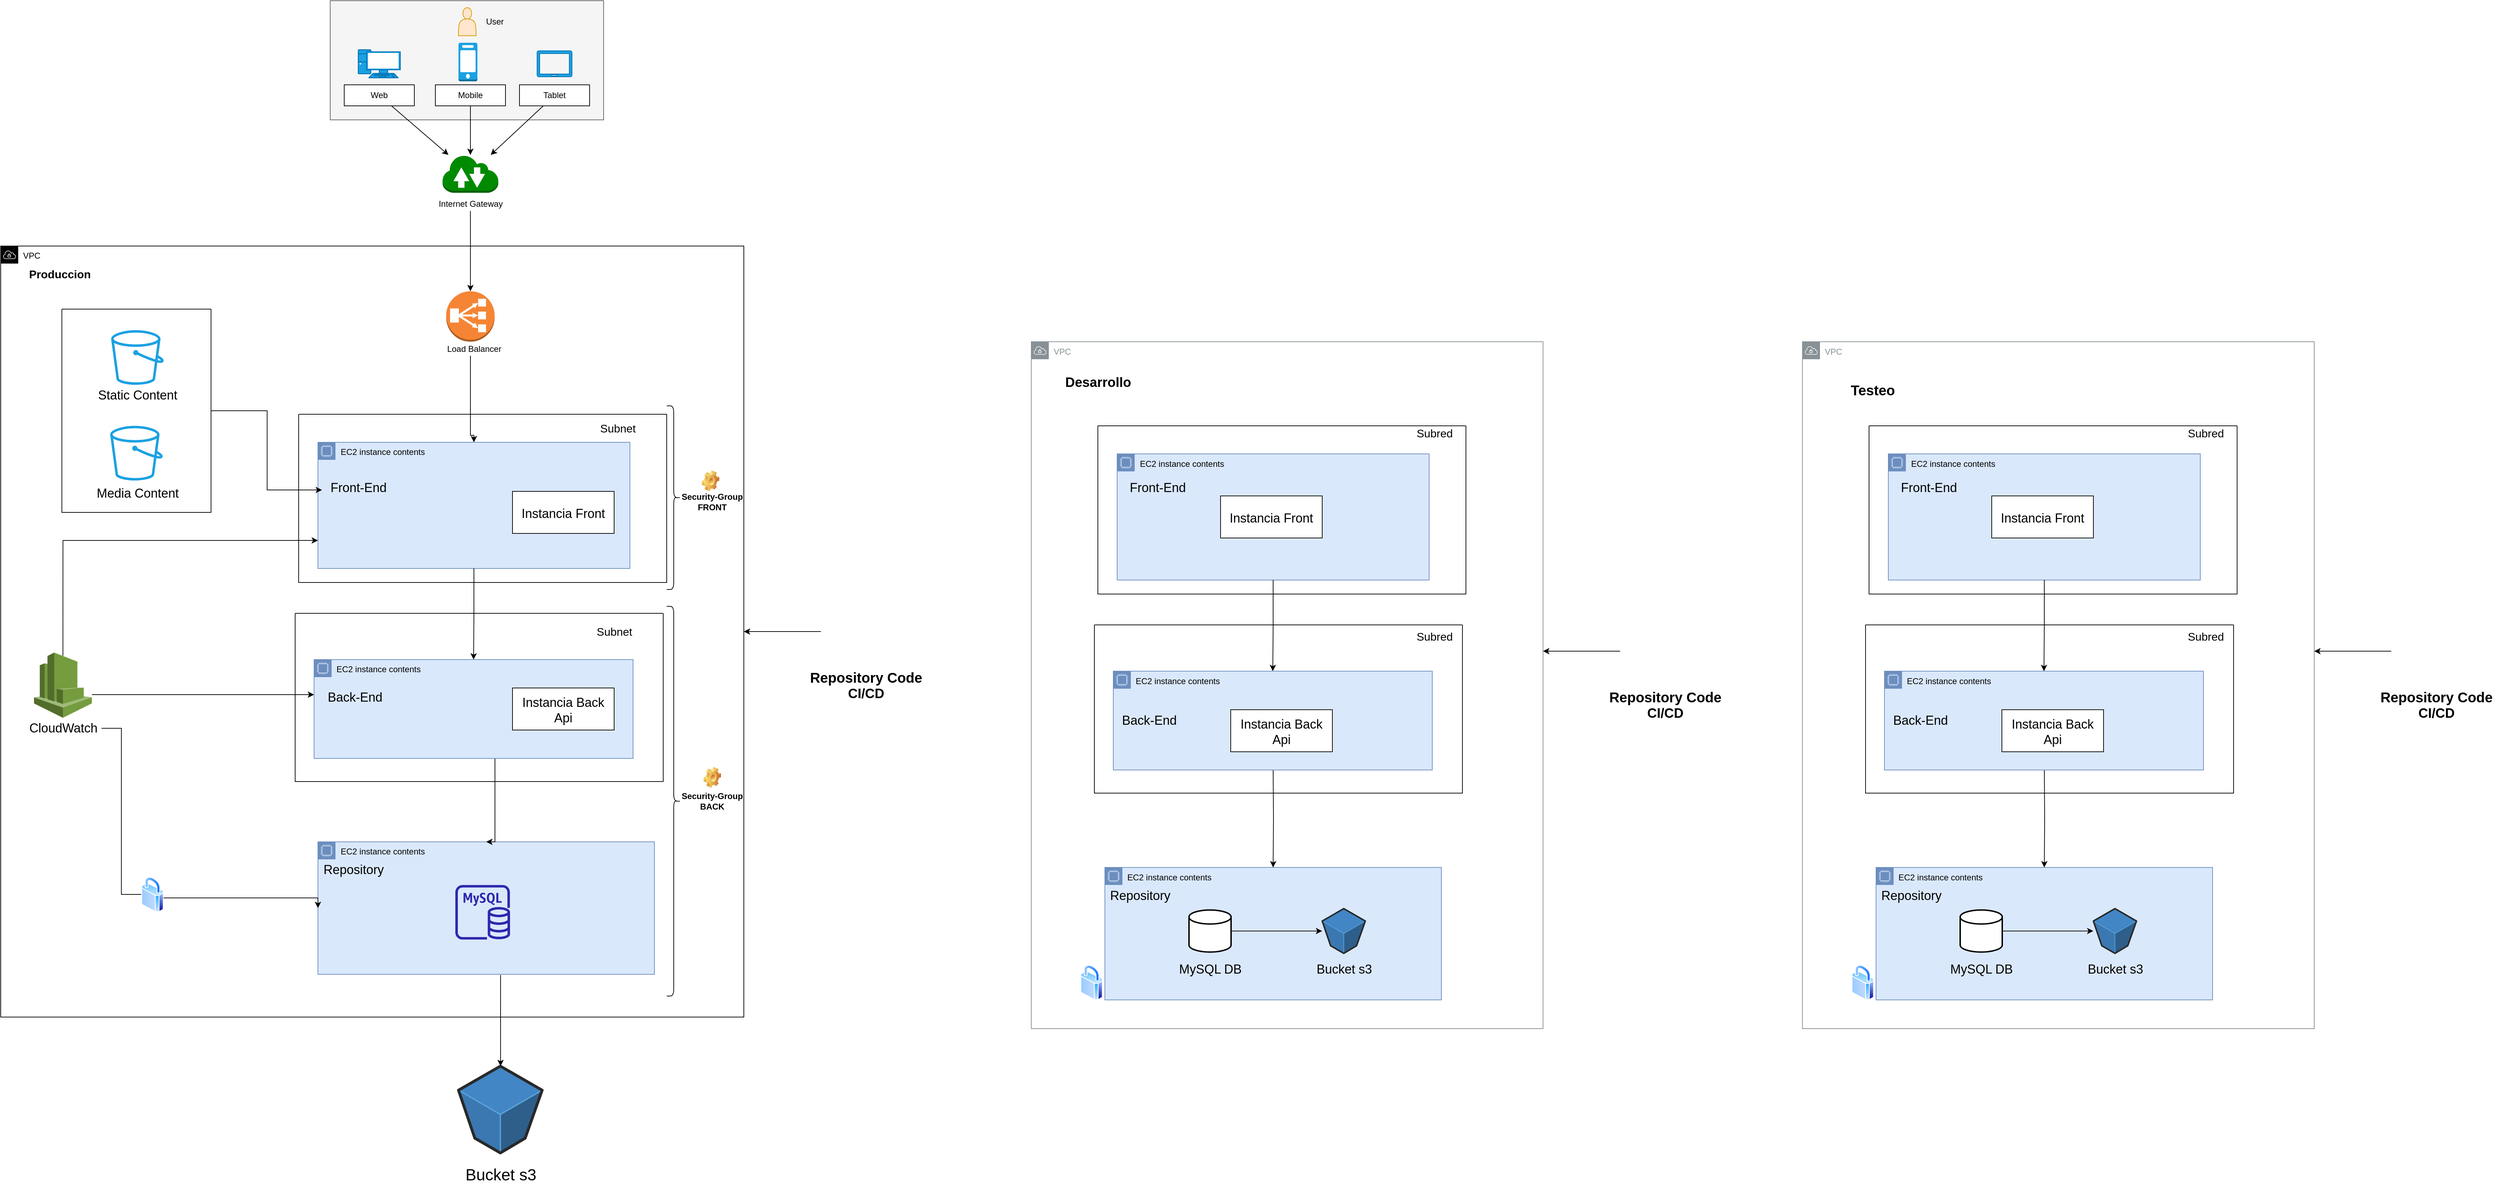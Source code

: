 <mxfile version="18.1.1" type="device"><diagram id="UMDUyTM1hXK-uZXv1CYx" name="Page-1"><mxGraphModel dx="2281" dy="804" grid="1" gridSize="10" guides="1" tooltips="1" connect="1" arrows="1" fold="1" page="1" pageScale="1" pageWidth="827" pageHeight="1169" math="0" shadow="0"><root><mxCell id="0"/><mxCell id="1" parent="0"/><mxCell id="gMfhdc9XdtA4uhGYPUgs-54" value="VPC" style="sketch=0;outlineConnect=0;html=1;whiteSpace=wrap;fontSize=12;fontStyle=0;shape=mxgraph.aws4.group;grIcon=mxgraph.aws4.group_vpc;verticalAlign=top;align=left;spacingLeft=30;dashed=0;" parent="1" vertex="1"><mxGeometry x="-420" y="380" width="1060" height="1100" as="geometry"/></mxCell><mxCell id="gMfhdc9XdtA4uhGYPUgs-1" value="" style="rounded=0;whiteSpace=wrap;html=1;fillColor=#f5f5f5;fontColor=#333333;strokeColor=#666666;" parent="1" vertex="1"><mxGeometry x="50" y="30" width="390" height="170" as="geometry"/></mxCell><mxCell id="gMfhdc9XdtA4uhGYPUgs-2" value="User" style="text;html=1;strokeColor=none;fillColor=none;align=center;verticalAlign=middle;whiteSpace=wrap;rounded=0;" parent="1" vertex="1"><mxGeometry x="255" y="45" width="60" height="30" as="geometry"/></mxCell><mxCell id="gMfhdc9XdtA4uhGYPUgs-3" value="Web" style="rounded=0;whiteSpace=wrap;html=1;" parent="1" vertex="1"><mxGeometry x="70" y="150" width="100" height="30" as="geometry"/></mxCell><mxCell id="gMfhdc9XdtA4uhGYPUgs-4" value="Mobile" style="rounded=0;whiteSpace=wrap;html=1;" parent="1" vertex="1"><mxGeometry x="200" y="150" width="100" height="30" as="geometry"/></mxCell><mxCell id="gMfhdc9XdtA4uhGYPUgs-5" value="Tablet" style="rounded=0;whiteSpace=wrap;html=1;" parent="1" vertex="1"><mxGeometry x="320" y="150" width="100" height="30" as="geometry"/></mxCell><mxCell id="gMfhdc9XdtA4uhGYPUgs-7" value="" style="outlineConnect=0;dashed=0;verticalLabelPosition=bottom;verticalAlign=top;align=center;html=1;shape=mxgraph.aws3.internet_2;fillColor=#008a00;strokeColor=#005700;fontColor=#ffffff;" parent="1" vertex="1"><mxGeometry x="210.25" y="250" width="79.5" height="54" as="geometry"/></mxCell><mxCell id="gMfhdc9XdtA4uhGYPUgs-8" value="" style="endArrow=classic;html=1;rounded=0;" parent="1" source="gMfhdc9XdtA4uhGYPUgs-3" target="gMfhdc9XdtA4uhGYPUgs-7" edge="1"><mxGeometry width="50" height="50" relative="1" as="geometry"><mxPoint x="180" y="250" as="sourcePoint"/><mxPoint x="230" y="200" as="targetPoint"/></mxGeometry></mxCell><mxCell id="gMfhdc9XdtA4uhGYPUgs-9" value="" style="endArrow=classic;html=1;rounded=0;" parent="1" source="gMfhdc9XdtA4uhGYPUgs-4" target="gMfhdc9XdtA4uhGYPUgs-7" edge="1"><mxGeometry width="50" height="50" relative="1" as="geometry"><mxPoint x="230.001" y="210" as="sourcePoint"/><mxPoint x="311.251" y="280" as="targetPoint"/></mxGeometry></mxCell><mxCell id="gMfhdc9XdtA4uhGYPUgs-10" value="" style="endArrow=classic;html=1;rounded=0;" parent="1" source="gMfhdc9XdtA4uhGYPUgs-5" target="gMfhdc9XdtA4uhGYPUgs-7" edge="1"><mxGeometry width="50" height="50" relative="1" as="geometry"><mxPoint x="329.371" y="210" as="sourcePoint"/><mxPoint x="410.621" y="280" as="targetPoint"/></mxGeometry></mxCell><mxCell id="gMfhdc9XdtA4uhGYPUgs-55" style="edgeStyle=orthogonalEdgeStyle;rounded=0;orthogonalLoop=1;jettySize=auto;html=1;fontSize=18;" parent="1" source="gMfhdc9XdtA4uhGYPUgs-11" target="gMfhdc9XdtA4uhGYPUgs-12" edge="1"><mxGeometry relative="1" as="geometry"/></mxCell><mxCell id="gMfhdc9XdtA4uhGYPUgs-11" value="Internet Gateway" style="text;html=1;align=center;verticalAlign=middle;resizable=0;points=[];autosize=1;strokeColor=none;fillColor=none;" parent="1" vertex="1"><mxGeometry x="195" y="310" width="110" height="20" as="geometry"/></mxCell><mxCell id="gMfhdc9XdtA4uhGYPUgs-12" value="" style="outlineConnect=0;dashed=0;verticalLabelPosition=bottom;verticalAlign=top;align=center;html=1;shape=mxgraph.aws3.classic_load_balancer;fillColor=#F58534;gradientColor=none;" parent="1" vertex="1"><mxGeometry x="215.5" y="444.5" width="69" height="72" as="geometry"/></mxCell><mxCell id="gMfhdc9XdtA4uhGYPUgs-13" value="" style="shape=actor;whiteSpace=wrap;html=1;fillColor=#ffe6cc;strokeColor=#d79b00;" parent="1" vertex="1"><mxGeometry x="233" y="40" width="25" height="40" as="geometry"/></mxCell><mxCell id="gMfhdc9XdtA4uhGYPUgs-24" style="edgeStyle=orthogonalEdgeStyle;rounded=0;orthogonalLoop=1;jettySize=auto;html=1;fontSize=18;entryX=0.5;entryY=0;entryDx=0;entryDy=0;" parent="1" source="gMfhdc9XdtA4uhGYPUgs-14" target="gMfhdc9XdtA4uhGYPUgs-18" edge="1"><mxGeometry relative="1" as="geometry"><mxPoint x="255" y="590" as="targetPoint"/><Array as="points"><mxPoint x="250" y="650"/><mxPoint x="255" y="650"/></Array></mxGeometry></mxCell><mxCell id="gMfhdc9XdtA4uhGYPUgs-14" value="Load Balancer" style="text;html=1;align=center;verticalAlign=middle;resizable=0;points=[];autosize=1;strokeColor=none;fillColor=none;" parent="1" vertex="1"><mxGeometry x="205" y="516.5" width="100" height="20" as="geometry"/></mxCell><mxCell id="gMfhdc9XdtA4uhGYPUgs-17" value="&lt;b&gt;&lt;font style=&quot;font-size: 16px&quot;&gt;Produccion&lt;/font&gt;&lt;/b&gt;" style="text;html=1;align=center;verticalAlign=middle;resizable=0;points=[];autosize=1;strokeColor=none;fillColor=none;" parent="1" vertex="1"><mxGeometry x="-386.25" y="410" width="100" height="20" as="geometry"/></mxCell><mxCell id="gMfhdc9XdtA4uhGYPUgs-18" value="EC2 instance contents" style="points=[[0,0],[0.25,0],[0.5,0],[0.75,0],[1,0],[1,0.25],[1,0.5],[1,0.75],[1,1],[0.75,1],[0.5,1],[0.25,1],[0,1],[0,0.75],[0,0.5],[0,0.25]];outlineConnect=0;html=1;whiteSpace=wrap;fontSize=12;fontStyle=0;container=1;pointerEvents=0;collapsible=0;recursiveResize=0;shape=mxgraph.aws4.group;grIcon=mxgraph.aws4.group_ec2_instance_contents;strokeColor=#6c8ebf;fillColor=#dae8fc;verticalAlign=top;align=left;spacingLeft=30;dashed=0;" parent="1" vertex="1"><mxGeometry x="32.5" y="660" width="445" height="180" as="geometry"/></mxCell><mxCell id="gMfhdc9XdtA4uhGYPUgs-22" value="&#10;Instancia Front&#10;" style="fontStyle=0;fontSize=18;" parent="gMfhdc9XdtA4uhGYPUgs-18" vertex="1"><mxGeometry x="277.5" y="70" width="145" height="60" as="geometry"/></mxCell><mxCell id="gMfhdc9XdtA4uhGYPUgs-38" value="Front-End" style="text;html=1;align=center;verticalAlign=middle;resizable=0;points=[];autosize=1;strokeColor=none;fillColor=none;fontSize=18;" parent="gMfhdc9XdtA4uhGYPUgs-18" vertex="1"><mxGeometry x="7.5" y="50" width="100" height="30" as="geometry"/></mxCell><mxCell id="gMfhdc9XdtA4uhGYPUgs-27" style="edgeStyle=orthogonalEdgeStyle;rounded=0;orthogonalLoop=1;jettySize=auto;html=1;fontSize=18;entryX=0.5;entryY=0;entryDx=0;entryDy=0;" parent="1" source="gMfhdc9XdtA4uhGYPUgs-18" target="gMfhdc9XdtA4uhGYPUgs-25" edge="1"><mxGeometry relative="1" as="geometry"><mxPoint x="255" y="910" as="targetPoint"/></mxGeometry></mxCell><mxCell id="gMfhdc9XdtA4uhGYPUgs-30" value="EC2 instance contents" style="points=[[0,0],[0.25,0],[0.5,0],[0.75,0],[1,0],[1,0.25],[1,0.5],[1,0.75],[1,1],[0.75,1],[0.5,1],[0.25,1],[0,1],[0,0.75],[0,0.5],[0,0.25]];outlineConnect=0;html=1;whiteSpace=wrap;fontSize=12;fontStyle=0;container=1;pointerEvents=0;collapsible=0;recursiveResize=0;shape=mxgraph.aws4.group;grIcon=mxgraph.aws4.group_ec2_instance_contents;strokeColor=#6c8ebf;fillColor=#dae8fc;verticalAlign=top;align=left;spacingLeft=30;dashed=0;" parent="1" vertex="1"><mxGeometry x="32.5" y="1230" width="480" height="189" as="geometry"/></mxCell><mxCell id="gMfhdc9XdtA4uhGYPUgs-40" value="Repository" style="text;html=1;align=center;verticalAlign=middle;resizable=0;points=[];autosize=1;strokeColor=none;fillColor=none;fontSize=18;" parent="gMfhdc9XdtA4uhGYPUgs-30" vertex="1"><mxGeometry y="25" width="100" height="30" as="geometry"/></mxCell><mxCell id="DME5UHUphvi-n3O1zj-C-13" value="" style="sketch=0;outlineConnect=0;fontColor=#232F3E;gradientColor=none;fillColor=#2E27AD;strokeColor=none;dashed=0;verticalLabelPosition=bottom;verticalAlign=top;align=center;html=1;fontSize=12;fontStyle=0;aspect=fixed;pointerEvents=1;shape=mxgraph.aws4.rds_mysql_instance;" parent="gMfhdc9XdtA4uhGYPUgs-30" vertex="1"><mxGeometry x="196" y="61.5" width="78" height="78" as="geometry"/></mxCell><mxCell id="gMfhdc9XdtA4uhGYPUgs-35" style="edgeStyle=orthogonalEdgeStyle;rounded=0;orthogonalLoop=1;jettySize=auto;html=1;fontSize=18;entryX=0.5;entryY=0;entryDx=0;entryDy=0;" parent="1" target="gMfhdc9XdtA4uhGYPUgs-30" edge="1"><mxGeometry relative="1" as="geometry"><mxPoint x="255" y="1110" as="sourcePoint"/><Array as="points"><mxPoint x="285" y="1110"/></Array></mxGeometry></mxCell><mxCell id="gMfhdc9XdtA4uhGYPUgs-48" style="edgeStyle=orthogonalEdgeStyle;rounded=0;orthogonalLoop=1;jettySize=auto;html=1;fontSize=18;exitX=0.5;exitY=0.05;exitDx=0;exitDy=0;exitPerimeter=0;" parent="1" source="gMfhdc9XdtA4uhGYPUgs-36" target="gMfhdc9XdtA4uhGYPUgs-18" edge="1"><mxGeometry relative="1" as="geometry"><Array as="points"><mxPoint x="-331" y="800"/></Array></mxGeometry></mxCell><mxCell id="gMfhdc9XdtA4uhGYPUgs-49" style="edgeStyle=orthogonalEdgeStyle;rounded=0;orthogonalLoop=1;jettySize=auto;html=1;fontSize=18;" parent="1" source="gMfhdc9XdtA4uhGYPUgs-36" target="gMfhdc9XdtA4uhGYPUgs-25" edge="1"><mxGeometry relative="1" as="geometry"><Array as="points"><mxPoint x="-50" y="1020"/><mxPoint x="-50" y="1020"/></Array></mxGeometry></mxCell><mxCell id="gMfhdc9XdtA4uhGYPUgs-36" value="" style="outlineConnect=0;dashed=0;verticalLabelPosition=bottom;verticalAlign=top;align=center;html=1;shape=mxgraph.aws3.cloudwatch;fillColor=#759C3E;gradientColor=none;fontSize=18;" parent="1" vertex="1"><mxGeometry x="-372.5" y="960" width="82.5" height="93" as="geometry"/></mxCell><mxCell id="gMfhdc9XdtA4uhGYPUgs-37" value="CloudWatch" style="text;html=1;align=center;verticalAlign=middle;resizable=0;points=[];autosize=1;strokeColor=none;fillColor=none;fontSize=18;" parent="1" vertex="1"><mxGeometry x="-386.25" y="1053" width="110" height="30" as="geometry"/></mxCell><mxCell id="gMfhdc9XdtA4uhGYPUgs-60" style="edgeStyle=orthogonalEdgeStyle;rounded=0;orthogonalLoop=1;jettySize=auto;html=1;fontSize=18;entryX=-0.017;entryY=0.6;entryDx=0;entryDy=0;entryPerimeter=0;exitX=1;exitY=0.5;exitDx=0;exitDy=0;" parent="1" source="gMfhdc9XdtA4uhGYPUgs-61" target="gMfhdc9XdtA4uhGYPUgs-38" edge="1"><mxGeometry relative="1" as="geometry"><mxPoint x="-90" y="480" as="sourcePoint"/></mxGeometry></mxCell><mxCell id="gMfhdc9XdtA4uhGYPUgs-56" value="" style="sketch=0;outlineConnect=0;fillColor=#1ba1e2;strokeColor=#006EAF;dashed=0;verticalLabelPosition=bottom;verticalAlign=top;align=center;html=1;fontSize=12;fontStyle=0;aspect=fixed;pointerEvents=1;shape=mxgraph.aws4.bucket;fontColor=#ffffff;" parent="1" vertex="1"><mxGeometry x="-262.5" y="500" width="75" height="78" as="geometry"/></mxCell><mxCell id="gMfhdc9XdtA4uhGYPUgs-57" value="Static Content" style="text;html=1;align=center;verticalAlign=middle;resizable=0;points=[];autosize=1;strokeColor=none;fillColor=none;fontSize=18;" parent="1" vertex="1"><mxGeometry x="-290" y="578" width="130" height="30" as="geometry"/></mxCell><mxCell id="gMfhdc9XdtA4uhGYPUgs-59" value="Media Content" style="text;html=1;align=center;verticalAlign=middle;resizable=0;points=[];autosize=1;strokeColor=none;fillColor=none;fontSize=18;" parent="1" vertex="1"><mxGeometry x="-290" y="718" width="130" height="30" as="geometry"/></mxCell><mxCell id="gMfhdc9XdtA4uhGYPUgs-61" value="" style="swimlane;startSize=0;fontSize=18;" parent="1" vertex="1"><mxGeometry x="-332.75" y="470" width="212.75" height="290" as="geometry"/></mxCell><mxCell id="gMfhdc9XdtA4uhGYPUgs-58" value="" style="sketch=0;outlineConnect=0;fontColor=#ffffff;fillColor=#1ba1e2;strokeColor=#006EAF;dashed=0;verticalLabelPosition=bottom;verticalAlign=top;align=center;html=1;fontSize=12;fontStyle=0;aspect=fixed;pointerEvents=1;shape=mxgraph.aws4.bucket;" parent="gMfhdc9XdtA4uhGYPUgs-61" vertex="1"><mxGeometry x="68.88" y="166.5" width="75" height="78" as="geometry"/></mxCell><mxCell id="gMfhdc9XdtA4uhGYPUgs-64" value="" style="swimlane;startSize=0;fontSize=16;" parent="1" vertex="1"><mxGeometry x="5" y="620" width="525" height="240" as="geometry"/></mxCell><mxCell id="gMfhdc9XdtA4uhGYPUgs-66" value="Subnet" style="text;html=1;align=center;verticalAlign=middle;resizable=0;points=[];autosize=1;strokeColor=none;fillColor=none;fontSize=16;" parent="gMfhdc9XdtA4uhGYPUgs-64" vertex="1"><mxGeometry x="420" y="10" width="70" height="20" as="geometry"/></mxCell><mxCell id="gMfhdc9XdtA4uhGYPUgs-65" value="" style="swimlane;startSize=0;fontSize=16;" parent="1" vertex="1"><mxGeometry y="904" width="525" height="240" as="geometry"/></mxCell><mxCell id="gMfhdc9XdtA4uhGYPUgs-25" value="EC2 instance contents" style="points=[[0,0],[0.25,0],[0.5,0],[0.75,0],[1,0],[1,0.25],[1,0.5],[1,0.75],[1,1],[0.75,1],[0.5,1],[0.25,1],[0,1],[0,0.75],[0,0.5],[0,0.25]];outlineConnect=0;html=1;whiteSpace=wrap;fontSize=12;fontStyle=0;container=1;pointerEvents=0;collapsible=0;recursiveResize=0;shape=mxgraph.aws4.group;grIcon=mxgraph.aws4.group_ec2_instance_contents;strokeColor=#6c8ebf;fillColor=#dae8fc;verticalAlign=top;align=left;spacingLeft=30;dashed=0;" parent="gMfhdc9XdtA4uhGYPUgs-65" vertex="1"><mxGeometry x="27" y="66" width="455" height="141" as="geometry"/></mxCell><mxCell id="gMfhdc9XdtA4uhGYPUgs-26" value="&#10;Instancia Back&#10;Api&#10;" style="fontStyle=0;fontSize=18;" parent="gMfhdc9XdtA4uhGYPUgs-25" vertex="1"><mxGeometry x="283" y="40.5" width="145" height="60" as="geometry"/></mxCell><mxCell id="gMfhdc9XdtA4uhGYPUgs-39" value="&lt;div&gt;Back-End&lt;/div&gt;&lt;div&gt;&lt;br&gt;&lt;/div&gt;" style="text;html=1;align=center;verticalAlign=middle;resizable=0;points=[];autosize=1;strokeColor=none;fillColor=none;fontSize=18;" parent="gMfhdc9XdtA4uhGYPUgs-25" vertex="1"><mxGeometry x="13" y="40" width="90" height="50" as="geometry"/></mxCell><mxCell id="gMfhdc9XdtA4uhGYPUgs-67" value="Subnet" style="text;html=1;align=center;verticalAlign=middle;resizable=0;points=[];autosize=1;strokeColor=none;fillColor=none;fontSize=16;" parent="gMfhdc9XdtA4uhGYPUgs-65" vertex="1"><mxGeometry x="420" y="16" width="70" height="20" as="geometry"/></mxCell><mxCell id="gMfhdc9XdtA4uhGYPUgs-70" style="edgeStyle=orthogonalEdgeStyle;rounded=0;orthogonalLoop=1;jettySize=auto;html=1;fontSize=16;" parent="1" source="gMfhdc9XdtA4uhGYPUgs-69" target="gMfhdc9XdtA4uhGYPUgs-54" edge="1"><mxGeometry relative="1" as="geometry"/></mxCell><mxCell id="gMfhdc9XdtA4uhGYPUgs-69" value="" style="shape=image;html=1;verticalAlign=top;verticalLabelPosition=bottom;labelBackgroundColor=#ffffff;imageAspect=0;aspect=fixed;image=https://cdn4.iconfinder.com/data/icons/socialcones/508/Gitlab-128.png;fontSize=16;" parent="1" vertex="1"><mxGeometry x="750" y="866" width="128" height="128" as="geometry"/></mxCell><mxCell id="gMfhdc9XdtA4uhGYPUgs-71" value="&lt;b&gt;&lt;font style=&quot;font-size: 20px&quot;&gt;Repository Code&lt;/font&gt;&lt;/b&gt;&lt;br&gt;&lt;font size=&quot;1&quot;&gt;&lt;b style=&quot;font-size: 19px&quot;&gt;CI/CD&lt;/b&gt;&lt;/font&gt;" style="text;html=1;align=center;verticalAlign=middle;resizable=0;points=[];autosize=1;strokeColor=none;fillColor=none;fontSize=16;" parent="1" vertex="1"><mxGeometry x="724" y="981.5" width="180" height="50" as="geometry"/></mxCell><mxCell id="gMfhdc9XdtA4uhGYPUgs-72" value="VPC" style="sketch=0;outlineConnect=0;gradientColor=none;html=1;whiteSpace=wrap;fontSize=12;fontStyle=0;shape=mxgraph.aws4.group;grIcon=mxgraph.aws4.group_vpc;strokeColor=#879196;fillColor=none;verticalAlign=top;align=left;spacingLeft=30;fontColor=#879196;dashed=0;" parent="1" vertex="1"><mxGeometry x="1050" y="516.5" width="730" height="980" as="geometry"/></mxCell><mxCell id="gMfhdc9XdtA4uhGYPUgs-76" value="&lt;b&gt;&lt;font style=&quot;font-size: 19px&quot;&gt;Desarrollo&lt;/font&gt;&lt;/b&gt;" style="text;html=1;align=center;verticalAlign=middle;resizable=0;points=[];autosize=1;strokeColor=none;fillColor=none;" parent="1" vertex="1"><mxGeometry x="1090" y="565" width="110" height="20" as="geometry"/></mxCell><mxCell id="gMfhdc9XdtA4uhGYPUgs-77" value="EC2 instance contents" style="points=[[0,0],[0.25,0],[0.5,0],[0.75,0],[1,0],[1,0.25],[1,0.5],[1,0.75],[1,1],[0.75,1],[0.5,1],[0.25,1],[0,1],[0,0.75],[0,0.5],[0,0.25]];outlineConnect=0;html=1;whiteSpace=wrap;fontSize=12;fontStyle=0;container=1;pointerEvents=0;collapsible=0;recursiveResize=0;shape=mxgraph.aws4.group;grIcon=mxgraph.aws4.group_ec2_instance_contents;strokeColor=#6c8ebf;fillColor=#dae8fc;verticalAlign=top;align=left;spacingLeft=30;dashed=0;" parent="1" vertex="1"><mxGeometry x="1172.5" y="676.5" width="445" height="180" as="geometry"/></mxCell><mxCell id="gMfhdc9XdtA4uhGYPUgs-78" value="&#10;Instancia Front&#10;" style="fontStyle=0;fontSize=18;" parent="gMfhdc9XdtA4uhGYPUgs-77" vertex="1"><mxGeometry x="147.5" y="60" width="145" height="60" as="geometry"/></mxCell><mxCell id="gMfhdc9XdtA4uhGYPUgs-80" style="edgeStyle=orthogonalEdgeStyle;rounded=0;orthogonalLoop=1;jettySize=auto;html=1;fontSize=18;entryX=0.5;entryY=0;entryDx=0;entryDy=0;" parent="1" source="gMfhdc9XdtA4uhGYPUgs-77" target="gMfhdc9XdtA4uhGYPUgs-104" edge="1"><mxGeometry relative="1" as="geometry"><mxPoint x="1395" y="926.5" as="targetPoint"/></mxGeometry></mxCell><mxCell id="gMfhdc9XdtA4uhGYPUgs-81" value="EC2 instance contents" style="points=[[0,0],[0.25,0],[0.5,0],[0.75,0],[1,0],[1,0.25],[1,0.5],[1,0.75],[1,1],[0.75,1],[0.5,1],[0.25,1],[0,1],[0,0.75],[0,0.5],[0,0.25]];outlineConnect=0;html=1;whiteSpace=wrap;fontSize=12;fontStyle=0;container=1;pointerEvents=0;collapsible=0;recursiveResize=0;shape=mxgraph.aws4.group;grIcon=mxgraph.aws4.group_ec2_instance_contents;strokeColor=#6c8ebf;fillColor=#dae8fc;verticalAlign=top;align=left;spacingLeft=30;dashed=0;" parent="1" vertex="1"><mxGeometry x="1155" y="1266.5" width="480" height="189" as="geometry"/></mxCell><mxCell id="gMfhdc9XdtA4uhGYPUgs-82" style="edgeStyle=orthogonalEdgeStyle;rounded=0;orthogonalLoop=1;jettySize=auto;html=1;fontSize=18;" parent="gMfhdc9XdtA4uhGYPUgs-81" source="gMfhdc9XdtA4uhGYPUgs-83" target="gMfhdc9XdtA4uhGYPUgs-87" edge="1"><mxGeometry relative="1" as="geometry"/></mxCell><mxCell id="gMfhdc9XdtA4uhGYPUgs-83" value="" style="strokeWidth=2;html=1;shape=mxgraph.flowchart.database;whiteSpace=wrap;fontSize=18;" parent="gMfhdc9XdtA4uhGYPUgs-81" vertex="1"><mxGeometry x="120" y="60.7" width="60" height="60" as="geometry"/></mxCell><mxCell id="gMfhdc9XdtA4uhGYPUgs-84" value="MySQL DB" style="text;html=1;align=center;verticalAlign=middle;resizable=0;points=[];autosize=1;strokeColor=none;fillColor=none;fontSize=18;" parent="gMfhdc9XdtA4uhGYPUgs-81" vertex="1"><mxGeometry x="95" y="130" width="110" height="30" as="geometry"/></mxCell><mxCell id="gMfhdc9XdtA4uhGYPUgs-85" value="Repository" style="text;html=1;align=center;verticalAlign=middle;resizable=0;points=[];autosize=1;strokeColor=none;fillColor=none;fontSize=18;" parent="gMfhdc9XdtA4uhGYPUgs-81" vertex="1"><mxGeometry y="25" width="100" height="30" as="geometry"/></mxCell><mxCell id="gMfhdc9XdtA4uhGYPUgs-87" value="" style="verticalLabelPosition=bottom;html=1;verticalAlign=top;strokeWidth=1;align=center;outlineConnect=0;dashed=0;outlineConnect=0;shape=mxgraph.aws3d.s3Bucket;fillColor=#4286c5;strokeColor=#57A2D8;aspect=fixed;fontSize=18;" parent="gMfhdc9XdtA4uhGYPUgs-81" vertex="1"><mxGeometry x="310" y="58.8" width="61.5" height="63.8" as="geometry"/></mxCell><mxCell id="gMfhdc9XdtA4uhGYPUgs-88" value="Bucket s3" style="text;html=1;align=center;verticalAlign=middle;resizable=0;points=[];autosize=1;strokeColor=none;fillColor=none;fontSize=18;" parent="gMfhdc9XdtA4uhGYPUgs-81" vertex="1"><mxGeometry x="295.75" y="130" width="90" height="30" as="geometry"/></mxCell><mxCell id="gMfhdc9XdtA4uhGYPUgs-89" style="edgeStyle=orthogonalEdgeStyle;rounded=0;orthogonalLoop=1;jettySize=auto;html=1;fontSize=18;entryX=0.5;entryY=0;entryDx=0;entryDy=0;" parent="1" target="gMfhdc9XdtA4uhGYPUgs-81" edge="1"><mxGeometry relative="1" as="geometry"><mxPoint x="1395" y="1126.5" as="sourcePoint"/></mxGeometry></mxCell><mxCell id="gMfhdc9XdtA4uhGYPUgs-101" value="" style="swimlane;startSize=0;fontSize=16;" parent="1" vertex="1"><mxGeometry x="1145" y="636.5" width="525" height="240" as="geometry"/></mxCell><mxCell id="gMfhdc9XdtA4uhGYPUgs-102" value="Subred" style="text;html=1;align=center;verticalAlign=middle;resizable=0;points=[];autosize=1;strokeColor=none;fillColor=none;fontSize=16;" parent="gMfhdc9XdtA4uhGYPUgs-101" vertex="1"><mxGeometry x="445" width="70" height="20" as="geometry"/></mxCell><mxCell id="gMfhdc9XdtA4uhGYPUgs-103" value="" style="swimlane;startSize=0;fontSize=16;" parent="1" vertex="1"><mxGeometry x="1140" y="920.5" width="525" height="240" as="geometry"/></mxCell><mxCell id="gMfhdc9XdtA4uhGYPUgs-104" value="EC2 instance contents" style="points=[[0,0],[0.25,0],[0.5,0],[0.75,0],[1,0],[1,0.25],[1,0.5],[1,0.75],[1,1],[0.75,1],[0.5,1],[0.25,1],[0,1],[0,0.75],[0,0.5],[0,0.25]];outlineConnect=0;html=1;whiteSpace=wrap;fontSize=12;fontStyle=0;container=1;pointerEvents=0;collapsible=0;recursiveResize=0;shape=mxgraph.aws4.group;grIcon=mxgraph.aws4.group_ec2_instance_contents;strokeColor=#6c8ebf;fillColor=#dae8fc;verticalAlign=top;align=left;spacingLeft=30;dashed=0;" parent="gMfhdc9XdtA4uhGYPUgs-103" vertex="1"><mxGeometry x="27" y="66" width="455" height="141" as="geometry"/></mxCell><mxCell id="gMfhdc9XdtA4uhGYPUgs-105" value="&#10;Instancia Back&#10;Api&#10;" style="fontStyle=0;fontSize=18;" parent="gMfhdc9XdtA4uhGYPUgs-104" vertex="1"><mxGeometry x="167.5" y="55" width="145" height="60" as="geometry"/></mxCell><mxCell id="gMfhdc9XdtA4uhGYPUgs-107" value="Subred" style="text;html=1;align=center;verticalAlign=middle;resizable=0;points=[];autosize=1;strokeColor=none;fillColor=none;fontSize=16;" parent="gMfhdc9XdtA4uhGYPUgs-103" vertex="1"><mxGeometry x="450" y="6" width="70" height="20" as="geometry"/></mxCell><mxCell id="gMfhdc9XdtA4uhGYPUgs-108" style="edgeStyle=orthogonalEdgeStyle;rounded=0;orthogonalLoop=1;jettySize=auto;html=1;fontSize=16;" parent="1" source="gMfhdc9XdtA4uhGYPUgs-109" edge="1"><mxGeometry relative="1" as="geometry"><mxPoint x="1780" y="958" as="targetPoint"/></mxGeometry></mxCell><mxCell id="gMfhdc9XdtA4uhGYPUgs-109" value="" style="shape=image;html=1;verticalAlign=top;verticalLabelPosition=bottom;labelBackgroundColor=#ffffff;imageAspect=0;aspect=fixed;image=https://cdn4.iconfinder.com/data/icons/socialcones/508/Gitlab-128.png;fontSize=16;" parent="1" vertex="1"><mxGeometry x="1890" y="894" width="128" height="128" as="geometry"/></mxCell><mxCell id="gMfhdc9XdtA4uhGYPUgs-110" value="&lt;b&gt;&lt;font style=&quot;font-size: 20px&quot;&gt;Repository Code&lt;/font&gt;&lt;/b&gt;&lt;br&gt;&lt;font size=&quot;1&quot;&gt;&lt;b style=&quot;font-size: 19px&quot;&gt;CI/CD&lt;/b&gt;&lt;/font&gt;" style="text;html=1;align=center;verticalAlign=middle;resizable=0;points=[];autosize=1;strokeColor=none;fillColor=none;fontSize=16;" parent="1" vertex="1"><mxGeometry x="1864" y="1009.5" width="180" height="50" as="geometry"/></mxCell><mxCell id="gMfhdc9XdtA4uhGYPUgs-111" value="VPC" style="sketch=0;outlineConnect=0;gradientColor=none;html=1;whiteSpace=wrap;fontSize=12;fontStyle=0;shape=mxgraph.aws4.group;grIcon=mxgraph.aws4.group_vpc;strokeColor=#879196;fillColor=none;verticalAlign=top;align=left;spacingLeft=30;fontColor=#879196;dashed=0;" parent="1" vertex="1"><mxGeometry x="2150" y="516.5" width="730" height="980" as="geometry"/></mxCell><mxCell id="gMfhdc9XdtA4uhGYPUgs-112" value="&lt;font size=&quot;1&quot;&gt;&lt;b style=&quot;font-size: 20px&quot;&gt;Testeo&lt;/b&gt;&lt;/font&gt;" style="text;html=1;align=center;verticalAlign=middle;resizable=0;points=[];autosize=1;strokeColor=none;fillColor=none;" parent="1" vertex="1"><mxGeometry x="2210" y="575" width="80" height="20" as="geometry"/></mxCell><mxCell id="gMfhdc9XdtA4uhGYPUgs-113" value="EC2 instance contents" style="points=[[0,0],[0.25,0],[0.5,0],[0.75,0],[1,0],[1,0.25],[1,0.5],[1,0.75],[1,1],[0.75,1],[0.5,1],[0.25,1],[0,1],[0,0.75],[0,0.5],[0,0.25]];outlineConnect=0;html=1;whiteSpace=wrap;fontSize=12;fontStyle=0;container=1;pointerEvents=0;collapsible=0;recursiveResize=0;shape=mxgraph.aws4.group;grIcon=mxgraph.aws4.group_ec2_instance_contents;strokeColor=#6c8ebf;fillColor=#dae8fc;verticalAlign=top;align=left;spacingLeft=30;dashed=0;" parent="1" vertex="1"><mxGeometry x="2272.5" y="676.5" width="445" height="180" as="geometry"/></mxCell><mxCell id="gMfhdc9XdtA4uhGYPUgs-114" value="&#10;Instancia Front&#10;" style="fontStyle=0;fontSize=18;" parent="gMfhdc9XdtA4uhGYPUgs-113" vertex="1"><mxGeometry x="147.5" y="60" width="145" height="60" as="geometry"/></mxCell><mxCell id="gMfhdc9XdtA4uhGYPUgs-116" style="edgeStyle=orthogonalEdgeStyle;rounded=0;orthogonalLoop=1;jettySize=auto;html=1;fontSize=18;entryX=0.5;entryY=0;entryDx=0;entryDy=0;" parent="1" source="gMfhdc9XdtA4uhGYPUgs-113" target="gMfhdc9XdtA4uhGYPUgs-129" edge="1"><mxGeometry relative="1" as="geometry"><mxPoint x="2495" y="926.5" as="targetPoint"/></mxGeometry></mxCell><mxCell id="gMfhdc9XdtA4uhGYPUgs-117" value="EC2 instance contents" style="points=[[0,0],[0.25,0],[0.5,0],[0.75,0],[1,0],[1,0.25],[1,0.5],[1,0.75],[1,1],[0.75,1],[0.5,1],[0.25,1],[0,1],[0,0.75],[0,0.5],[0,0.25]];outlineConnect=0;html=1;whiteSpace=wrap;fontSize=12;fontStyle=0;container=1;pointerEvents=0;collapsible=0;recursiveResize=0;shape=mxgraph.aws4.group;grIcon=mxgraph.aws4.group_ec2_instance_contents;strokeColor=#6c8ebf;fillColor=#dae8fc;verticalAlign=top;align=left;spacingLeft=30;dashed=0;" parent="1" vertex="1"><mxGeometry x="2255" y="1266.5" width="480" height="189" as="geometry"/></mxCell><mxCell id="gMfhdc9XdtA4uhGYPUgs-118" style="edgeStyle=orthogonalEdgeStyle;rounded=0;orthogonalLoop=1;jettySize=auto;html=1;fontSize=18;" parent="gMfhdc9XdtA4uhGYPUgs-117" source="gMfhdc9XdtA4uhGYPUgs-119" target="gMfhdc9XdtA4uhGYPUgs-123" edge="1"><mxGeometry relative="1" as="geometry"/></mxCell><mxCell id="gMfhdc9XdtA4uhGYPUgs-119" value="" style="strokeWidth=2;html=1;shape=mxgraph.flowchart.database;whiteSpace=wrap;fontSize=18;" parent="gMfhdc9XdtA4uhGYPUgs-117" vertex="1"><mxGeometry x="120" y="60.7" width="60" height="60" as="geometry"/></mxCell><mxCell id="gMfhdc9XdtA4uhGYPUgs-120" value="MySQL DB" style="text;html=1;align=center;verticalAlign=middle;resizable=0;points=[];autosize=1;strokeColor=none;fillColor=none;fontSize=18;" parent="gMfhdc9XdtA4uhGYPUgs-117" vertex="1"><mxGeometry x="95" y="130" width="110" height="30" as="geometry"/></mxCell><mxCell id="gMfhdc9XdtA4uhGYPUgs-121" value="Repository" style="text;html=1;align=center;verticalAlign=middle;resizable=0;points=[];autosize=1;strokeColor=none;fillColor=none;fontSize=18;" parent="gMfhdc9XdtA4uhGYPUgs-117" vertex="1"><mxGeometry y="25" width="100" height="30" as="geometry"/></mxCell><mxCell id="gMfhdc9XdtA4uhGYPUgs-123" value="" style="verticalLabelPosition=bottom;html=1;verticalAlign=top;strokeWidth=1;align=center;outlineConnect=0;dashed=0;outlineConnect=0;shape=mxgraph.aws3d.s3Bucket;fillColor=#4286c5;strokeColor=#57A2D8;aspect=fixed;fontSize=18;" parent="gMfhdc9XdtA4uhGYPUgs-117" vertex="1"><mxGeometry x="310" y="58.8" width="61.5" height="63.8" as="geometry"/></mxCell><mxCell id="gMfhdc9XdtA4uhGYPUgs-124" value="Bucket s3" style="text;html=1;align=center;verticalAlign=middle;resizable=0;points=[];autosize=1;strokeColor=none;fillColor=none;fontSize=18;" parent="gMfhdc9XdtA4uhGYPUgs-117" vertex="1"><mxGeometry x="295.75" y="130" width="90" height="30" as="geometry"/></mxCell><mxCell id="gMfhdc9XdtA4uhGYPUgs-125" style="edgeStyle=orthogonalEdgeStyle;rounded=0;orthogonalLoop=1;jettySize=auto;html=1;fontSize=18;entryX=0.5;entryY=0;entryDx=0;entryDy=0;" parent="1" target="gMfhdc9XdtA4uhGYPUgs-117" edge="1"><mxGeometry relative="1" as="geometry"><mxPoint x="2495" y="1126.5" as="sourcePoint"/></mxGeometry></mxCell><mxCell id="gMfhdc9XdtA4uhGYPUgs-126" value="" style="swimlane;startSize=0;fontSize=16;" parent="1" vertex="1"><mxGeometry x="2245" y="636.5" width="525" height="240" as="geometry"/></mxCell><mxCell id="gMfhdc9XdtA4uhGYPUgs-127" value="Subred" style="text;html=1;align=center;verticalAlign=middle;resizable=0;points=[];autosize=1;strokeColor=none;fillColor=none;fontSize=16;" parent="gMfhdc9XdtA4uhGYPUgs-126" vertex="1"><mxGeometry x="445" width="70" height="20" as="geometry"/></mxCell><mxCell id="DME5UHUphvi-n3O1zj-C-15" value="Front-End" style="text;html=1;align=center;verticalAlign=middle;resizable=0;points=[];autosize=1;strokeColor=none;fillColor=none;fontSize=18;" parent="gMfhdc9XdtA4uhGYPUgs-126" vertex="1"><mxGeometry x="35" y="73.5" width="100" height="30" as="geometry"/></mxCell><mxCell id="gMfhdc9XdtA4uhGYPUgs-128" value="" style="swimlane;startSize=0;fontSize=16;" parent="1" vertex="1"><mxGeometry x="2240" y="920.5" width="525" height="240" as="geometry"/></mxCell><mxCell id="gMfhdc9XdtA4uhGYPUgs-129" value="EC2 instance contents" style="points=[[0,0],[0.25,0],[0.5,0],[0.75,0],[1,0],[1,0.25],[1,0.5],[1,0.75],[1,1],[0.75,1],[0.5,1],[0.25,1],[0,1],[0,0.75],[0,0.5],[0,0.25]];outlineConnect=0;html=1;whiteSpace=wrap;fontSize=12;fontStyle=0;container=1;pointerEvents=0;collapsible=0;recursiveResize=0;shape=mxgraph.aws4.group;grIcon=mxgraph.aws4.group_ec2_instance_contents;strokeColor=#6c8ebf;fillColor=#dae8fc;verticalAlign=top;align=left;spacingLeft=30;dashed=0;" parent="gMfhdc9XdtA4uhGYPUgs-128" vertex="1"><mxGeometry x="27" y="66" width="455" height="141" as="geometry"/></mxCell><mxCell id="gMfhdc9XdtA4uhGYPUgs-130" value="&#10;Instancia Back&#10;Api&#10;" style="fontStyle=0;fontSize=18;" parent="gMfhdc9XdtA4uhGYPUgs-129" vertex="1"><mxGeometry x="167.5" y="55" width="145" height="60" as="geometry"/></mxCell><mxCell id="gMfhdc9XdtA4uhGYPUgs-132" value="Subred" style="text;html=1;align=center;verticalAlign=middle;resizable=0;points=[];autosize=1;strokeColor=none;fillColor=none;fontSize=16;" parent="gMfhdc9XdtA4uhGYPUgs-128" vertex="1"><mxGeometry x="450" y="6" width="70" height="20" as="geometry"/></mxCell><mxCell id="gMfhdc9XdtA4uhGYPUgs-133" style="edgeStyle=orthogonalEdgeStyle;rounded=0;orthogonalLoop=1;jettySize=auto;html=1;fontSize=16;" parent="1" source="gMfhdc9XdtA4uhGYPUgs-134" edge="1"><mxGeometry relative="1" as="geometry"><mxPoint x="2880" y="958" as="targetPoint"/></mxGeometry></mxCell><mxCell id="gMfhdc9XdtA4uhGYPUgs-134" value="" style="shape=image;html=1;verticalAlign=top;verticalLabelPosition=bottom;labelBackgroundColor=#ffffff;imageAspect=0;aspect=fixed;image=https://cdn4.iconfinder.com/data/icons/socialcones/508/Gitlab-128.png;fontSize=16;" parent="1" vertex="1"><mxGeometry x="2990" y="894" width="128" height="128" as="geometry"/></mxCell><mxCell id="gMfhdc9XdtA4uhGYPUgs-135" value="&lt;b&gt;&lt;font style=&quot;font-size: 20px&quot;&gt;Repository Code&lt;/font&gt;&lt;/b&gt;&lt;br&gt;&lt;font size=&quot;1&quot;&gt;&lt;b style=&quot;font-size: 19px&quot;&gt;CI/CD&lt;/b&gt;&lt;/font&gt;" style="text;html=1;align=center;verticalAlign=middle;resizable=0;points=[];autosize=1;strokeColor=none;fillColor=none;fontSize=16;" parent="1" vertex="1"><mxGeometry x="2964" y="1009.5" width="180" height="50" as="geometry"/></mxCell><mxCell id="gMfhdc9XdtA4uhGYPUgs-122" value="" style="aspect=fixed;perimeter=ellipsePerimeter;html=1;align=center;shadow=0;dashed=0;spacingTop=3;image;image=img/lib/active_directory/secure.svg;fontSize=18;" parent="1" vertex="1"><mxGeometry x="2220" y="1405.5" width="32" height="50" as="geometry"/></mxCell><mxCell id="gMfhdc9XdtA4uhGYPUgs-86" value="" style="aspect=fixed;perimeter=ellipsePerimeter;html=1;align=center;shadow=0;dashed=0;spacingTop=3;image;image=img/lib/active_directory/secure.svg;fontSize=18;" parent="1" vertex="1"><mxGeometry x="1120" y="1405.5" width="32" height="50" as="geometry"/></mxCell><mxCell id="DME5UHUphvi-n3O1zj-C-1" value="" style="shape=curlyBracket;whiteSpace=wrap;html=1;rounded=1;flipH=1;" parent="1" vertex="1"><mxGeometry x="530" y="894" width="20" height="556" as="geometry"/></mxCell><mxCell id="DME5UHUphvi-n3O1zj-C-2" value="" style="shape=curlyBracket;whiteSpace=wrap;html=1;rounded=1;flipH=1;size=0.5;" parent="1" vertex="1"><mxGeometry x="530" y="608" width="20" height="262" as="geometry"/></mxCell><UserObject label="&lt;b&gt;Security-Group&lt;br&gt;FRONT&lt;/b&gt;" placeholders="1" name="Variable" id="DME5UHUphvi-n3O1zj-C-4"><mxCell style="text;html=1;strokeColor=none;fillColor=none;align=center;verticalAlign=middle;whiteSpace=wrap;overflow=hidden;fontSize=12;" parent="1" vertex="1"><mxGeometry x="550" y="720" width="90" height="50" as="geometry"/></mxCell></UserObject><UserObject label="&lt;b&gt;Security-Group&lt;br&gt;BACK&lt;/b&gt;" placeholders="1" name="Variable" id="DME5UHUphvi-n3O1zj-C-5"><mxCell style="text;html=1;strokeColor=none;fillColor=none;align=center;verticalAlign=middle;whiteSpace=wrap;overflow=hidden;fontSize=12;" parent="1" vertex="1"><mxGeometry x="550" y="1153" width="90" height="38" as="geometry"/></mxCell></UserObject><mxCell id="DME5UHUphvi-n3O1zj-C-6" value="" style="shape=image;html=1;verticalLabelPosition=bottom;verticalAlign=top;imageAspect=0;image=img/clipart/Gear_128x128.png;fontSize=12;" parent="1" vertex="1"><mxGeometry x="580" y="700" width="25" height="30" as="geometry"/></mxCell><mxCell id="DME5UHUphvi-n3O1zj-C-7" value="" style="shape=image;html=1;verticalLabelPosition=bottom;verticalAlign=top;imageAspect=0;image=img/clipart/Gear_128x128.png;fontSize=12;" parent="1" vertex="1"><mxGeometry x="582.5" y="1123" width="25" height="30" as="geometry"/></mxCell><mxCell id="DME5UHUphvi-n3O1zj-C-8" value="" style="fontColor=#ffffff;verticalAlign=top;verticalLabelPosition=bottom;labelPosition=center;align=center;html=1;outlineConnect=0;fillColor=#1ba1e2;strokeColor=#006EAF;gradientDirection=north;strokeWidth=2;shape=mxgraph.networks.pc;fontSize=12;" parent="1" vertex="1"><mxGeometry x="90" y="100" width="60" height="40" as="geometry"/></mxCell><mxCell id="DME5UHUphvi-n3O1zj-C-11" value="" style="outlineConnect=0;dashed=0;verticalLabelPosition=bottom;verticalAlign=top;align=center;html=1;shape=mxgraph.aws3.mobile_client;fillColor=#1ba1e2;fontSize=12;strokeColor=#006EAF;fontColor=#ffffff;" parent="1" vertex="1"><mxGeometry x="233" y="90" width="27" height="55" as="geometry"/></mxCell><mxCell id="DME5UHUphvi-n3O1zj-C-12" value="" style="sketch=0;aspect=fixed;pointerEvents=1;shadow=0;dashed=0;html=1;strokeColor=#006EAF;labelPosition=center;verticalLabelPosition=bottom;verticalAlign=top;align=center;fillColor=#1ba1e2;shape=mxgraph.azure.tablet;fontSize=12;fontColor=#ffffff;" parent="1" vertex="1"><mxGeometry x="345" y="101.5" width="50" height="37" as="geometry"/></mxCell><mxCell id="DME5UHUphvi-n3O1zj-C-14" value="Front-End" style="text;html=1;align=center;verticalAlign=middle;resizable=0;points=[];autosize=1;strokeColor=none;fillColor=none;fontSize=18;" parent="1" vertex="1"><mxGeometry x="1180" y="710" width="100" height="30" as="geometry"/></mxCell><mxCell id="DME5UHUphvi-n3O1zj-C-16" value="&lt;div&gt;Back-End&lt;/div&gt;&lt;div&gt;&lt;br&gt;&lt;/div&gt;" style="text;html=1;align=center;verticalAlign=middle;resizable=0;points=[];autosize=1;strokeColor=none;fillColor=none;fontSize=18;" parent="1" vertex="1"><mxGeometry x="1172.5" y="1043" width="90" height="50" as="geometry"/></mxCell><mxCell id="DME5UHUphvi-n3O1zj-C-17" value="&lt;div&gt;Back-End&lt;/div&gt;&lt;div&gt;&lt;br&gt;&lt;/div&gt;" style="text;html=1;align=center;verticalAlign=middle;resizable=0;points=[];autosize=1;strokeColor=none;fillColor=none;fontSize=18;" parent="1" vertex="1"><mxGeometry x="2272.5" y="1043" width="90" height="50" as="geometry"/></mxCell><mxCell id="pJVYsTKOo_tCHL7T5vEF-1" value="" style="edgeStyle=orthogonalEdgeStyle;rounded=0;orthogonalLoop=1;jettySize=auto;html=1;entryX=0;entryY=0.5;entryDx=0;entryDy=0;fontSize=18;endArrow=none;" edge="1" parent="1" source="gMfhdc9XdtA4uhGYPUgs-37" target="gMfhdc9XdtA4uhGYPUgs-47"><mxGeometry relative="1" as="geometry"><Array as="points"/><mxPoint x="-330" y="1083" as="sourcePoint"/><mxPoint x="32.5" y="1624.5" as="targetPoint"/></mxGeometry></mxCell><mxCell id="gMfhdc9XdtA4uhGYPUgs-47" value="" style="aspect=fixed;perimeter=ellipsePerimeter;html=1;align=center;shadow=0;dashed=0;spacingTop=3;image;image=img/lib/active_directory/secure.svg;fontSize=18;" parent="1" vertex="1"><mxGeometry x="-219.5" y="1280" width="32" height="50" as="geometry"/></mxCell><mxCell id="gMfhdc9XdtA4uhGYPUgs-50" style="edgeStyle=orthogonalEdgeStyle;rounded=0;orthogonalLoop=1;jettySize=auto;html=1;entryX=0;entryY=0.5;entryDx=0;entryDy=0;fontSize=18;startArrow=none;" parent="1" source="gMfhdc9XdtA4uhGYPUgs-47" target="gMfhdc9XdtA4uhGYPUgs-30" edge="1"><mxGeometry relative="1" as="geometry"><Array as="points"><mxPoint x="32" y="1310"/></Array></mxGeometry></mxCell><mxCell id="gMfhdc9XdtA4uhGYPUgs-51" value="" style="verticalLabelPosition=bottom;html=1;verticalAlign=top;strokeWidth=1;align=center;outlineConnect=0;dashed=0;outlineConnect=0;shape=mxgraph.aws3d.s3Bucket;fillColor=#4286c5;strokeColor=#57A2D8;aspect=fixed;fontSize=18;" parent="1" vertex="1"><mxGeometry x="233" y="1550" width="119.34" height="123.8" as="geometry"/></mxCell><mxCell id="gMfhdc9XdtA4uhGYPUgs-52" style="edgeStyle=orthogonalEdgeStyle;rounded=0;orthogonalLoop=1;jettySize=auto;html=1;fontSize=18;startArrow=none;" parent="1" target="gMfhdc9XdtA4uhGYPUgs-51" edge="1"><mxGeometry relative="1" as="geometry"><mxPoint x="293" y="1420" as="sourcePoint"/><Array as="points"><mxPoint x="293" y="1420"/></Array></mxGeometry></mxCell><mxCell id="gMfhdc9XdtA4uhGYPUgs-53" value="&lt;font style=&quot;font-size: 23px;&quot;&gt;Bucket s3&lt;/font&gt;" style="text;html=1;align=center;verticalAlign=middle;resizable=0;points=[];autosize=1;strokeColor=none;fillColor=none;fontSize=18;" parent="1" vertex="1"><mxGeometry x="232.67" y="1690" width="120" height="30" as="geometry"/></mxCell></root></mxGraphModel></diagram></mxfile>